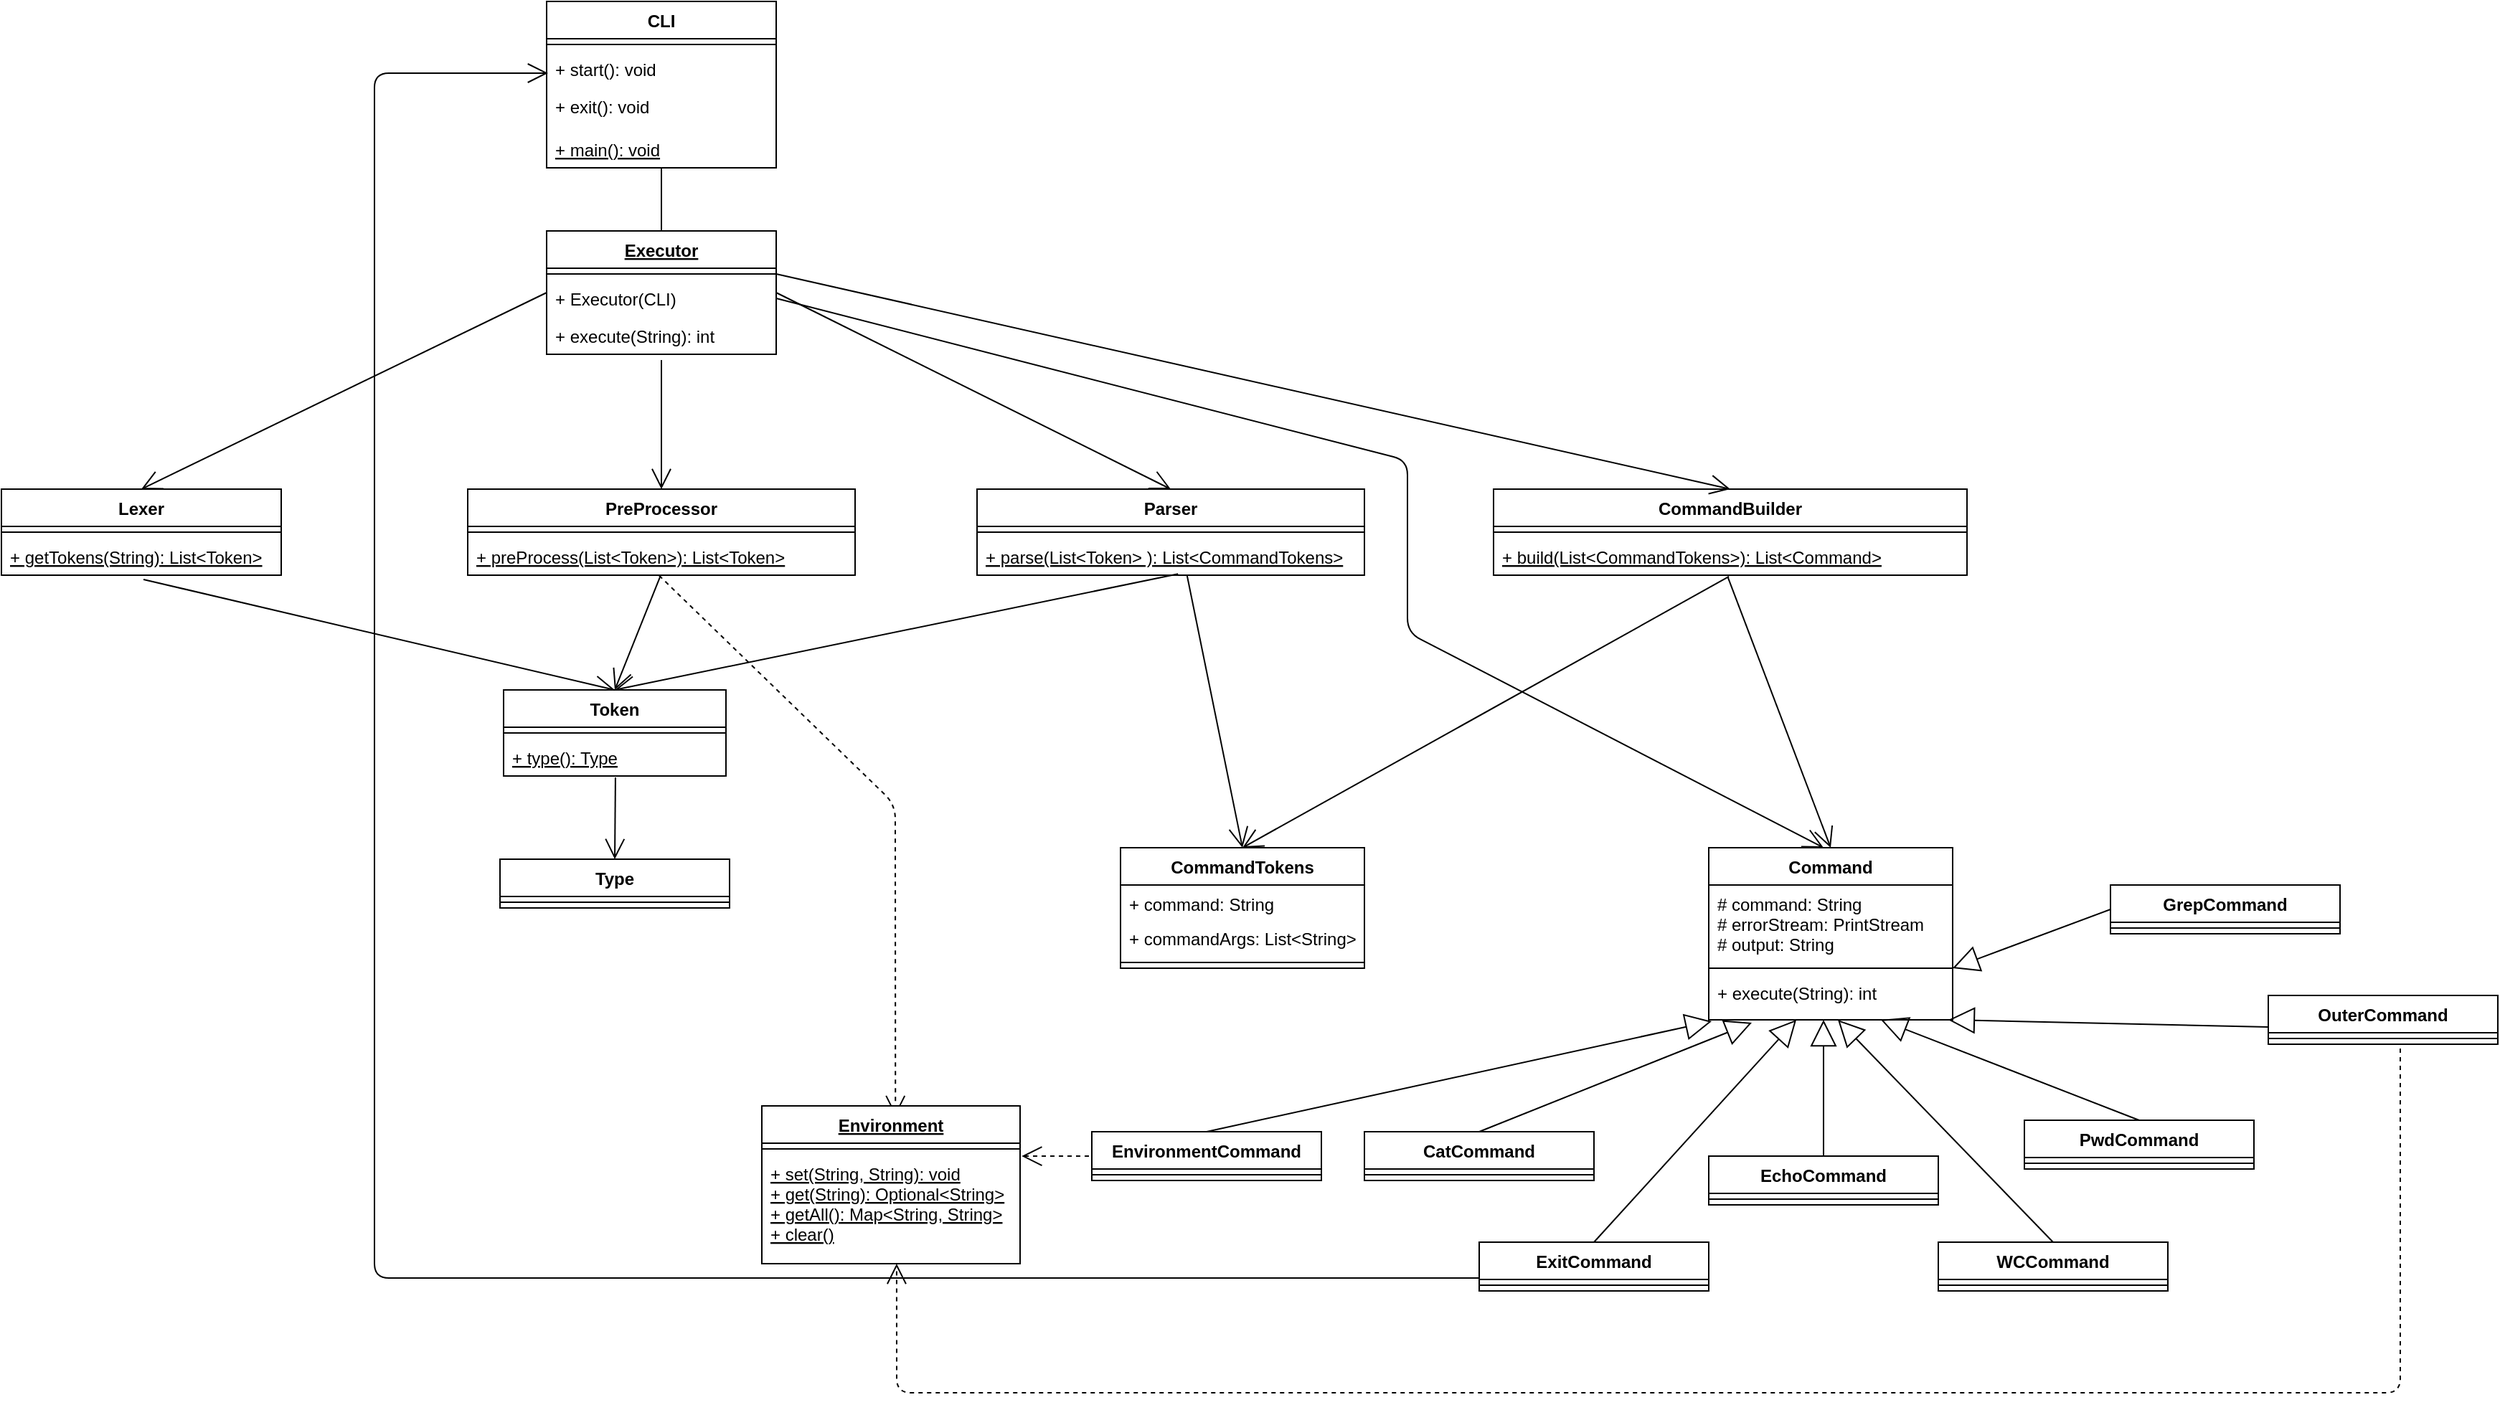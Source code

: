 <mxfile version="12.1.3" type="device" pages="1"><diagram id="m7jovGqwgmRbmWpPkbQR" name="Page-1"><mxGraphModel dx="955" dy="457" grid="1" gridSize="10" guides="1" tooltips="1" connect="1" arrows="1" fold="1" page="1" pageScale="1" pageWidth="827" pageHeight="1169" background="#FFFFFF" math="0" shadow="0"><root><mxCell id="0"/><mxCell id="1" parent="0"/><mxCell id="FxTRPJaBj3J0MsZUNtJq-18" value="" style="endArrow=open;endSize=12;html=1;exitX=0.516;exitY=1.088;exitDx=0;exitDy=0;exitPerimeter=0;entryX=0.5;entryY=0;entryDx=0;entryDy=0;" parent="1" target="_LZWj-OyF-npLLZG11Z0-57" edge="1"><mxGeometry width="160" relative="1" as="geometry"><mxPoint x="119.0" y="562.992" as="sourcePoint"/><mxPoint x="450.0" y="630" as="targetPoint"/></mxGeometry></mxCell><mxCell id="FxTRPJaBj3J0MsZUNtJq-19" value="" style="endArrow=open;endSize=12;html=1;exitX=0.498;exitY=1.009;exitDx=0;exitDy=0;exitPerimeter=0;entryX=0.5;entryY=0;entryDx=0;entryDy=0;" parent="1" source="_LZWj-OyF-npLLZG11Z0-34" target="_LZWj-OyF-npLLZG11Z0-57" edge="1"><mxGeometry x="-0.011" y="-61" width="160" relative="1" as="geometry"><mxPoint x="467.98" y="562.006" as="sourcePoint"/><mxPoint x="450.0" y="630" as="targetPoint"/><mxPoint as="offset"/></mxGeometry></mxCell><mxCell id="FxTRPJaBj3J0MsZUNtJq-20" value="" style="endArrow=open;endSize=12;html=1;exitX=0.519;exitY=0.967;exitDx=0;exitDy=0;exitPerimeter=0;entryX=0.5;entryY=0;entryDx=0;entryDy=0;" parent="1" source="_LZWj-OyF-npLLZG11Z0-38" target="_LZWj-OyF-npLLZG11Z0-57" edge="1"><mxGeometry x="-0.272" y="66" width="160" relative="1" as="geometry"><mxPoint x="844.88" y="558.878" as="sourcePoint"/><mxPoint x="450" y="630" as="targetPoint"/><mxPoint as="offset"/></mxGeometry></mxCell><mxCell id="FxTRPJaBj3J0MsZUNtJq-42" value="" style="endArrow=open;endSize=12;html=1;exitX=0.542;exitY=1;exitDx=0;exitDy=0;exitPerimeter=0;entryX=0.5;entryY=0;entryDx=0;entryDy=0;" parent="1" source="_LZWj-OyF-npLLZG11Z0-38" edge="1"><mxGeometry x="-0.08" y="81" width="160" relative="1" as="geometry"><mxPoint x="845.84" y="562.006" as="sourcePoint"/><mxPoint x="885.0" y="750" as="targetPoint"/><mxPoint as="offset"/></mxGeometry></mxCell><mxCell id="FxTRPJaBj3J0MsZUNtJq-43" value="" style="endArrow=open;endSize=12;html=1;exitX=0.497;exitY=1.029;exitDx=0;exitDy=0;exitPerimeter=0;entryX=0.5;entryY=0;entryDx=0;entryDy=0;" parent="1" edge="1"><mxGeometry x="0.016" y="-65" width="160" relative="1" as="geometry"><mxPoint x="1224.07" y="560.986" as="sourcePoint"/><mxPoint x="885.0" y="750" as="targetPoint"/><mxPoint as="offset"/></mxGeometry></mxCell><mxCell id="FxTRPJaBj3J0MsZUNtJq-44" value="Command" style="swimlane;fontStyle=1;align=center;verticalAlign=top;childLayout=stackLayout;horizontal=1;startSize=26;horizontalStack=0;resizeParent=1;resizeParentMax=0;resizeLast=0;collapsible=1;marginBottom=0;fillColor=none;" parent="1" vertex="1"><mxGeometry x="1210" y="750" width="170" height="120" as="geometry"/></mxCell><mxCell id="FxTRPJaBj3J0MsZUNtJq-45" value="# command: String&#10;# errorStream: PrintStream&#10;# output: String" style="text;strokeColor=none;fillColor=none;align=left;verticalAlign=top;spacingLeft=4;spacingRight=4;overflow=hidden;rotatable=0;points=[[0,0.5],[1,0.5]];portConstraint=eastwest;" parent="FxTRPJaBj3J0MsZUNtJq-44" vertex="1"><mxGeometry y="26" width="170" height="54" as="geometry"/></mxCell><mxCell id="FxTRPJaBj3J0MsZUNtJq-46" value="" style="line;strokeWidth=1;fillColor=none;align=left;verticalAlign=middle;spacingTop=-1;spacingLeft=3;spacingRight=3;rotatable=0;labelPosition=right;points=[];portConstraint=eastwest;" parent="FxTRPJaBj3J0MsZUNtJq-44" vertex="1"><mxGeometry y="80" width="170" height="8" as="geometry"/></mxCell><mxCell id="FxTRPJaBj3J0MsZUNtJq-47" value="+ execute(String): int" style="text;strokeColor=none;fillColor=none;align=left;verticalAlign=top;spacingLeft=4;spacingRight=4;overflow=hidden;rotatable=0;points=[[0,0.5],[1,0.5]];portConstraint=eastwest;" parent="FxTRPJaBj3J0MsZUNtJq-44" vertex="1"><mxGeometry y="88" width="170" height="32" as="geometry"/></mxCell><mxCell id="FxTRPJaBj3J0MsZUNtJq-48" value="" style="endArrow=open;endSize=12;html=1;exitX=0.494;exitY=1.029;exitDx=0;exitDy=0;exitPerimeter=0;entryX=0.5;entryY=0;entryDx=0;entryDy=0;" parent="1" target="FxTRPJaBj3J0MsZUNtJq-44" edge="1"><mxGeometry x="-0.293" y="-63" width="160" relative="1" as="geometry"><mxPoint x="1223.14" y="560.986" as="sourcePoint"/><mxPoint x="895" y="760" as="targetPoint"/><mxPoint x="1" as="offset"/></mxGeometry></mxCell><mxCell id="FxTRPJaBj3J0MsZUNtJq-55" value="" style="endArrow=block;endSize=16;endFill=0;html=1;exitX=0.5;exitY=0;exitDx=0;exitDy=0;" parent="1" source="_LZWj-OyF-npLLZG11Z0-86" edge="1"><mxGeometry x="1" y="-204" width="160" relative="1" as="geometry"><mxPoint x="1070" y="940" as="sourcePoint"/><mxPoint x="1240" y="872" as="targetPoint"/><mxPoint x="4" y="-1" as="offset"/></mxGeometry></mxCell><mxCell id="FxTRPJaBj3J0MsZUNtJq-56" value="" style="endArrow=block;endSize=16;endFill=0;html=1;exitX=0.5;exitY=0;exitDx=0;exitDy=0;" parent="1" edge="1"><mxGeometry x="-1" y="105" width="160" relative="1" as="geometry"><mxPoint x="1290.0" y="965" as="sourcePoint"/><mxPoint x="1290" y="870" as="targetPoint"/><mxPoint x="95" y="105" as="offset"/></mxGeometry></mxCell><mxCell id="FxTRPJaBj3J0MsZUNtJq-57" value="&lt;br&gt;" style="endArrow=block;endSize=16;endFill=0;html=1;exitX=0.5;exitY=0;exitDx=0;exitDy=0;" parent="1" edge="1"><mxGeometry x="-0.909" y="-50" width="160" relative="1" as="geometry"><mxPoint x="1510" y="940" as="sourcePoint"/><mxPoint x="1330" y="870" as="targetPoint"/><mxPoint as="offset"/></mxGeometry></mxCell><mxCell id="FxTRPJaBj3J0MsZUNtJq-58" value="" style="endArrow=block;endSize=16;endFill=0;html=1;exitX=0.5;exitY=0;exitDx=0;exitDy=0;" parent="1" edge="1"><mxGeometry x="-0.683" y="-144" width="160" relative="1" as="geometry"><mxPoint x="1450" y="1025" as="sourcePoint"/><mxPoint x="1300" y="870" as="targetPoint"/><mxPoint as="offset"/></mxGeometry></mxCell><mxCell id="FxTRPJaBj3J0MsZUNtJq-59" value="" style="endArrow=block;endSize=16;endFill=0;html=1;exitX=0.5;exitY=0;exitDx=0;exitDy=0;entryX=0.359;entryY=1;entryDx=0;entryDy=0;entryPerimeter=0;" parent="1" target="FxTRPJaBj3J0MsZUNtJq-47" edge="1"><mxGeometry x="-0.046" y="-132" width="160" relative="1" as="geometry"><mxPoint x="1130" y="1025" as="sourcePoint"/><mxPoint x="1300" y="870" as="targetPoint"/><mxPoint as="offset"/></mxGeometry></mxCell><mxCell id="FxTRPJaBj3J0MsZUNtJq-61" value="" style="endArrow=block;endSize=16;endFill=0;html=1;exitX=0.5;exitY=0;exitDx=0;exitDy=0;entryX=0.012;entryY=1.031;entryDx=0;entryDy=0;entryPerimeter=0;" parent="1" source="_LZWj-OyF-npLLZG11Z0-82" target="FxTRPJaBj3J0MsZUNtJq-47" edge="1"><mxGeometry x="-0.034" y="48" width="160" relative="1" as="geometry"><mxPoint x="858" y="940" as="sourcePoint"/><mxPoint x="1300" y="870" as="targetPoint"/><mxPoint as="offset"/></mxGeometry></mxCell><mxCell id="FxTRPJaBj3J0MsZUNtJq-65" value="" style="endArrow=open;endSize=12;html=1;exitX=0.494;exitY=1.009;exitDx=0;exitDy=0;exitPerimeter=0;entryX=0.457;entryY=-0.037;entryDx=0;entryDy=0;entryPerimeter=0;dashed=1;" parent="1" source="_LZWj-OyF-npLLZG11Z0-34" edge="1"><mxGeometry x="0.046" y="64" width="160" relative="1" as="geometry"><mxPoint x="466.94" y="560" as="sourcePoint"/><mxPoint x="643.12" y="937.04" as="targetPoint"/><Array as="points"><mxPoint x="643" y="720"/></Array><mxPoint x="-7" y="-30" as="offset"/></mxGeometry></mxCell><mxCell id="FxTRPJaBj3J0MsZUNtJq-66" value="" style="endArrow=open;endSize=12;dashed=1;html=1;entryX=1.007;entryY=-0.038;entryDx=0;entryDy=0;entryPerimeter=0;exitX=0;exitY=0.5;exitDx=0;exitDy=0;" parent="1" edge="1"><mxGeometry x="-0.658" y="45" width="160" relative="1" as="geometry"><mxPoint x="778" y="965" as="sourcePoint"/><mxPoint x="731.12" y="965.012" as="targetPoint"/><mxPoint as="offset"/></mxGeometry></mxCell><mxCell id="FxTRPJaBj3J0MsZUNtJq-67" value="" style="endArrow=open;endSize=12;dashed=1;html=1;entryX=0.522;entryY=1;entryDx=0;entryDy=0;entryPerimeter=0;" parent="1" edge="1" target="_LZWj-OyF-npLLZG11Z0-72"><mxGeometry x="-0.033" y="-50" width="160" relative="1" as="geometry"><mxPoint x="1692" y="890" as="sourcePoint"/><mxPoint x="644" y="1070" as="targetPoint"/><Array as="points"><mxPoint x="1692" y="1130"/><mxPoint x="1340" y="1130"/><mxPoint x="644" y="1130"/></Array><mxPoint as="offset"/></mxGeometry></mxCell><mxCell id="FxTRPJaBj3J0MsZUNtJq-68" value="" style="endArrow=block;endSize=16;endFill=0;html=1;exitX=0;exitY=0.5;exitDx=0;exitDy=0;entryX=0.982;entryY=1;entryDx=0;entryDy=0;entryPerimeter=0;" parent="1" target="FxTRPJaBj3J0MsZUNtJq-47" edge="1"><mxGeometry x="-0.29" y="37" width="160" relative="1" as="geometry"><mxPoint x="1600" y="875" as="sourcePoint"/><mxPoint x="1300" y="875" as="targetPoint"/><mxPoint as="offset"/></mxGeometry></mxCell><mxCell id="HFlTxh38Nv-X2GVESJxb-16" value="" style="endArrow=open;endSize=12;html=1;exitX=0;exitY=0.5;exitDx=0;exitDy=0;entryX=0.006;entryY=0.318;entryDx=0;entryDy=0;entryPerimeter=0;" parent="1" edge="1"><mxGeometry x="-0.658" y="45" width="160" relative="1" as="geometry"><mxPoint x="1050" y="1050" as="sourcePoint"/><mxPoint x="400.96" y="209.992" as="targetPoint"/><mxPoint as="offset"/><Array as="points"><mxPoint x="280" y="1050"/><mxPoint x="280" y="210"/></Array></mxGeometry></mxCell><mxCell id="_LZWj-OyF-npLLZG11Z0-1" value="CLI" style="swimlane;fontStyle=1;align=center;verticalAlign=top;childLayout=stackLayout;horizontal=1;startSize=26;horizontalStack=0;resizeParent=1;resizeParentMax=0;resizeLast=0;collapsible=1;marginBottom=0;" parent="1" vertex="1"><mxGeometry x="400" y="160" width="160" height="116" as="geometry"/></mxCell><mxCell id="_LZWj-OyF-npLLZG11Z0-3" value="" style="line;strokeWidth=1;fillColor=none;align=left;verticalAlign=middle;spacingTop=-1;spacingLeft=3;spacingRight=3;rotatable=0;labelPosition=right;points=[];portConstraint=eastwest;" parent="_LZWj-OyF-npLLZG11Z0-1" vertex="1"><mxGeometry y="26" width="160" height="8" as="geometry"/></mxCell><mxCell id="_LZWj-OyF-npLLZG11Z0-4" value="+ start(): void" style="text;strokeColor=none;fillColor=none;align=left;verticalAlign=top;spacingLeft=4;spacingRight=4;overflow=hidden;rotatable=0;points=[[0,0.5],[1,0.5]];portConstraint=eastwest;fontStyle=0" parent="_LZWj-OyF-npLLZG11Z0-1" vertex="1"><mxGeometry y="34" width="160" height="26" as="geometry"/></mxCell><mxCell id="_LZWj-OyF-npLLZG11Z0-19" value="+ exit(): void" style="text;strokeColor=none;fillColor=none;align=left;verticalAlign=top;spacingLeft=4;spacingRight=4;overflow=hidden;rotatable=0;points=[[0,0.5],[1,0.5]];portConstraint=eastwest;fontStyle=0" parent="_LZWj-OyF-npLLZG11Z0-1" vertex="1"><mxGeometry y="60" width="160" height="30" as="geometry"/></mxCell><mxCell id="_LZWj-OyF-npLLZG11Z0-18" value="+ main(): void" style="text;strokeColor=none;fillColor=none;align=left;verticalAlign=top;spacingLeft=4;spacingRight=4;overflow=hidden;rotatable=0;points=[[0,0.5],[1,0.5]];portConstraint=eastwest;fontStyle=4" parent="_LZWj-OyF-npLLZG11Z0-1" vertex="1"><mxGeometry y="90" width="160" height="26" as="geometry"/></mxCell><mxCell id="_LZWj-OyF-npLLZG11Z0-11" value="Executor" style="swimlane;fontStyle=5;align=center;verticalAlign=top;childLayout=stackLayout;horizontal=1;startSize=26;horizontalStack=0;resizeParent=1;resizeParentMax=0;resizeLast=0;collapsible=1;marginBottom=0;" parent="1" vertex="1"><mxGeometry x="400" y="320" width="160" height="86" as="geometry"/></mxCell><mxCell id="_LZWj-OyF-npLLZG11Z0-12" value="" style="line;strokeWidth=1;fillColor=none;align=left;verticalAlign=middle;spacingTop=-1;spacingLeft=3;spacingRight=3;rotatable=0;labelPosition=right;points=[];portConstraint=eastwest;" parent="_LZWj-OyF-npLLZG11Z0-11" vertex="1"><mxGeometry y="26" width="160" height="8" as="geometry"/></mxCell><mxCell id="_LZWj-OyF-npLLZG11Z0-13" value="+ Executor(CLI)" style="text;strokeColor=none;fillColor=none;align=left;verticalAlign=top;spacingLeft=4;spacingRight=4;overflow=hidden;rotatable=0;points=[[0,0.5],[1,0.5]];portConstraint=eastwest;fontStyle=0" parent="_LZWj-OyF-npLLZG11Z0-11" vertex="1"><mxGeometry y="34" width="160" height="26" as="geometry"/></mxCell><mxCell id="_LZWj-OyF-npLLZG11Z0-51" value="+ execute(String): int" style="text;strokeColor=none;fillColor=none;align=left;verticalAlign=top;spacingLeft=4;spacingRight=4;overflow=hidden;rotatable=0;points=[[0,0.5],[1,0.5]];portConstraint=eastwest;fontStyle=0" parent="_LZWj-OyF-npLLZG11Z0-11" vertex="1"><mxGeometry y="60" width="160" height="26" as="geometry"/></mxCell><mxCell id="_LZWj-OyF-npLLZG11Z0-24" value="" style="endArrow=none;html=1;edgeStyle=orthogonalEdgeStyle;exitX=0.5;exitY=1;exitDx=0;exitDy=0;" parent="1" source="_LZWj-OyF-npLLZG11Z0-1" edge="1"><mxGeometry relative="1" as="geometry"><mxPoint x="500" y="439.5" as="sourcePoint"/><mxPoint x="480" y="320" as="targetPoint"/></mxGeometry></mxCell><mxCell id="_LZWj-OyF-npLLZG11Z0-27" value="Lexer" style="swimlane;fontStyle=1;align=center;verticalAlign=top;childLayout=stackLayout;horizontal=1;startSize=26;horizontalStack=0;resizeParent=1;resizeParentMax=0;resizeLast=0;collapsible=1;marginBottom=0;" parent="1" vertex="1"><mxGeometry x="20" y="500" width="195" height="60" as="geometry"/></mxCell><mxCell id="_LZWj-OyF-npLLZG11Z0-29" value="" style="line;strokeWidth=1;fillColor=none;align=left;verticalAlign=middle;spacingTop=-1;spacingLeft=3;spacingRight=3;rotatable=0;labelPosition=right;points=[];portConstraint=eastwest;" parent="_LZWj-OyF-npLLZG11Z0-27" vertex="1"><mxGeometry y="26" width="195" height="8" as="geometry"/></mxCell><mxCell id="_LZWj-OyF-npLLZG11Z0-30" value="+ getTokens(String): List&lt;Token&gt;" style="text;strokeColor=none;fillColor=none;align=left;verticalAlign=top;spacingLeft=4;spacingRight=4;overflow=hidden;rotatable=0;points=[[0,0.5],[1,0.5]];portConstraint=eastwest;fontStyle=4" parent="_LZWj-OyF-npLLZG11Z0-27" vertex="1"><mxGeometry y="34" width="195" height="26" as="geometry"/></mxCell><mxCell id="_LZWj-OyF-npLLZG11Z0-31" value="" style="endArrow=open;endSize=12;html=1;exitX=0;exitY=0.5;exitDx=0;exitDy=0;entryX=0.5;entryY=0;entryDx=0;entryDy=0;" parent="1" source="_LZWj-OyF-npLLZG11Z0-11" target="_LZWj-OyF-npLLZG11Z0-27" edge="1"><mxGeometry width="160" relative="1" as="geometry"><mxPoint x="110" y="370" as="sourcePoint"/><mxPoint x="270" y="370" as="targetPoint"/></mxGeometry></mxCell><mxCell id="_LZWj-OyF-npLLZG11Z0-32" value="PreProcessor" style="swimlane;fontStyle=1;align=center;verticalAlign=top;childLayout=stackLayout;horizontal=1;startSize=26;horizontalStack=0;resizeParent=1;resizeParentMax=0;resizeLast=0;collapsible=1;marginBottom=0;" parent="1" vertex="1"><mxGeometry x="345" y="500" width="270" height="60" as="geometry"/></mxCell><mxCell id="_LZWj-OyF-npLLZG11Z0-33" value="" style="line;strokeWidth=1;fillColor=none;align=left;verticalAlign=middle;spacingTop=-1;spacingLeft=3;spacingRight=3;rotatable=0;labelPosition=right;points=[];portConstraint=eastwest;" parent="_LZWj-OyF-npLLZG11Z0-32" vertex="1"><mxGeometry y="26" width="270" height="8" as="geometry"/></mxCell><mxCell id="_LZWj-OyF-npLLZG11Z0-34" value="+ preProcess(List&lt;Token&gt;): List&lt;Token&gt;" style="text;strokeColor=none;fillColor=none;align=left;verticalAlign=top;spacingLeft=4;spacingRight=4;overflow=hidden;rotatable=0;points=[[0,0.5],[1,0.5]];portConstraint=eastwest;fontStyle=4" parent="_LZWj-OyF-npLLZG11Z0-32" vertex="1"><mxGeometry y="34" width="270" height="26" as="geometry"/></mxCell><mxCell id="_LZWj-OyF-npLLZG11Z0-35" value="" style="endArrow=open;endSize=12;html=1;entryX=0.5;entryY=0;entryDx=0;entryDy=0;" parent="1" target="_LZWj-OyF-npLLZG11Z0-32" edge="1"><mxGeometry width="160" relative="1" as="geometry"><mxPoint x="480" y="410" as="sourcePoint"/><mxPoint x="127.5" y="510" as="targetPoint"/></mxGeometry></mxCell><mxCell id="_LZWj-OyF-npLLZG11Z0-36" value="Parser" style="swimlane;fontStyle=1;align=center;verticalAlign=top;childLayout=stackLayout;horizontal=1;startSize=26;horizontalStack=0;resizeParent=1;resizeParentMax=0;resizeLast=0;collapsible=1;marginBottom=0;" parent="1" vertex="1"><mxGeometry x="700" y="500" width="270" height="60" as="geometry"/></mxCell><mxCell id="_LZWj-OyF-npLLZG11Z0-37" value="" style="line;strokeWidth=1;fillColor=none;align=left;verticalAlign=middle;spacingTop=-1;spacingLeft=3;spacingRight=3;rotatable=0;labelPosition=right;points=[];portConstraint=eastwest;" parent="_LZWj-OyF-npLLZG11Z0-36" vertex="1"><mxGeometry y="26" width="270" height="8" as="geometry"/></mxCell><mxCell id="_LZWj-OyF-npLLZG11Z0-38" value="+ parse(List&lt;Token&gt; ): List&lt;CommandTokens&gt;" style="text;strokeColor=none;fillColor=none;align=left;verticalAlign=top;spacingLeft=4;spacingRight=4;overflow=hidden;rotatable=0;points=[[0,0.5],[1,0.5]];portConstraint=eastwest;fontStyle=4" parent="_LZWj-OyF-npLLZG11Z0-36" vertex="1"><mxGeometry y="34" width="270" height="26" as="geometry"/></mxCell><mxCell id="_LZWj-OyF-npLLZG11Z0-39" value="" style="endArrow=open;endSize=12;html=1;exitX=1;exitY=0.5;exitDx=0;exitDy=0;entryX=0.5;entryY=0;entryDx=0;entryDy=0;" parent="1" source="_LZWj-OyF-npLLZG11Z0-11" target="_LZWj-OyF-npLLZG11Z0-36" edge="1"><mxGeometry width="160" relative="1" as="geometry"><mxPoint x="490.32" y="391.196" as="sourcePoint"/><mxPoint x="840" y="490" as="targetPoint"/></mxGeometry></mxCell><mxCell id="_LZWj-OyF-npLLZG11Z0-40" value="CommandBuilder" style="swimlane;fontStyle=1;align=center;verticalAlign=top;childLayout=stackLayout;horizontal=1;startSize=26;horizontalStack=0;resizeParent=1;resizeParentMax=0;resizeLast=0;collapsible=1;marginBottom=0;" parent="1" vertex="1"><mxGeometry x="1060" y="500" width="330" height="60" as="geometry"/></mxCell><mxCell id="_LZWj-OyF-npLLZG11Z0-41" value="" style="line;strokeWidth=1;fillColor=none;align=left;verticalAlign=middle;spacingTop=-1;spacingLeft=3;spacingRight=3;rotatable=0;labelPosition=right;points=[];portConstraint=eastwest;" parent="_LZWj-OyF-npLLZG11Z0-40" vertex="1"><mxGeometry y="26" width="330" height="8" as="geometry"/></mxCell><mxCell id="_LZWj-OyF-npLLZG11Z0-42" value="+ build(List&lt;CommandTokens&gt;): List&lt;Command&gt;" style="text;strokeColor=none;fillColor=none;align=left;verticalAlign=top;spacingLeft=4;spacingRight=4;overflow=hidden;rotatable=0;points=[[0,0.5],[1,0.5]];portConstraint=eastwest;fontStyle=4" parent="_LZWj-OyF-npLLZG11Z0-40" vertex="1"><mxGeometry y="34" width="330" height="26" as="geometry"/></mxCell><mxCell id="_LZWj-OyF-npLLZG11Z0-43" value="" style="endArrow=open;endSize=12;html=1;entryX=0.5;entryY=0;entryDx=0;entryDy=0;" parent="1" target="_LZWj-OyF-npLLZG11Z0-40" edge="1"><mxGeometry width="160" relative="1" as="geometry"><mxPoint x="560" y="350" as="sourcePoint"/><mxPoint x="1010" y="470" as="targetPoint"/></mxGeometry></mxCell><mxCell id="_LZWj-OyF-npLLZG11Z0-44" value="CommandTokens" style="swimlane;fontStyle=1;align=center;verticalAlign=top;childLayout=stackLayout;horizontal=1;startSize=26;horizontalStack=0;resizeParent=1;resizeParentMax=0;resizeLast=0;collapsible=1;marginBottom=0;" parent="1" vertex="1"><mxGeometry x="800" y="750" width="170" height="84" as="geometry"/></mxCell><mxCell id="_LZWj-OyF-npLLZG11Z0-45" value="+ command: String&#10;" style="text;strokeColor=none;fillColor=none;align=left;verticalAlign=top;spacingLeft=4;spacingRight=4;overflow=hidden;rotatable=0;points=[[0,0.5],[1,0.5]];portConstraint=eastwest;" parent="_LZWj-OyF-npLLZG11Z0-44" vertex="1"><mxGeometry y="26" width="170" height="24" as="geometry"/></mxCell><mxCell id="_LZWj-OyF-npLLZG11Z0-49" value="+ commandArgs: List&lt;String&gt;&#10;" style="text;strokeColor=none;fillColor=none;align=left;verticalAlign=top;spacingLeft=4;spacingRight=4;overflow=hidden;rotatable=0;points=[[0,0.5],[1,0.5]];portConstraint=eastwest;" parent="_LZWj-OyF-npLLZG11Z0-44" vertex="1"><mxGeometry y="50" width="170" height="26" as="geometry"/></mxCell><mxCell id="_LZWj-OyF-npLLZG11Z0-46" value="" style="line;strokeWidth=1;fillColor=none;align=left;verticalAlign=middle;spacingTop=-1;spacingLeft=3;spacingRight=3;rotatable=0;labelPosition=right;points=[];portConstraint=eastwest;" parent="_LZWj-OyF-npLLZG11Z0-44" vertex="1"><mxGeometry y="76" width="170" height="8" as="geometry"/></mxCell><mxCell id="_LZWj-OyF-npLLZG11Z0-57" value="Token" style="swimlane;fontStyle=1;align=center;verticalAlign=top;childLayout=stackLayout;horizontal=1;startSize=26;horizontalStack=0;resizeParent=1;resizeParentMax=0;resizeLast=0;collapsible=1;marginBottom=0;" parent="1" vertex="1"><mxGeometry x="370" y="640" width="155" height="60" as="geometry"/></mxCell><mxCell id="_LZWj-OyF-npLLZG11Z0-58" value="" style="line;strokeWidth=1;fillColor=none;align=left;verticalAlign=middle;spacingTop=-1;spacingLeft=3;spacingRight=3;rotatable=0;labelPosition=right;points=[];portConstraint=eastwest;" parent="_LZWj-OyF-npLLZG11Z0-57" vertex="1"><mxGeometry y="26" width="155" height="8" as="geometry"/></mxCell><mxCell id="_LZWj-OyF-npLLZG11Z0-59" value="+ type(): Type" style="text;strokeColor=none;fillColor=none;align=left;verticalAlign=top;spacingLeft=4;spacingRight=4;overflow=hidden;rotatable=0;points=[[0,0.5],[1,0.5]];portConstraint=eastwest;fontStyle=4" parent="_LZWj-OyF-npLLZG11Z0-57" vertex="1"><mxGeometry y="34" width="155" height="26" as="geometry"/></mxCell><mxCell id="_LZWj-OyF-npLLZG11Z0-60" value="" style="endArrow=open;endSize=12;html=1;exitX=1;exitY=0.5;exitDx=0;exitDy=0;" parent="1" source="_LZWj-OyF-npLLZG11Z0-13" edge="1"><mxGeometry width="160" relative="1" as="geometry"><mxPoint x="640" y="300" as="sourcePoint"/><mxPoint x="1290" y="750" as="targetPoint"/><Array as="points"><mxPoint x="1000" y="480"/><mxPoint x="1000" y="600"/></Array></mxGeometry></mxCell><mxCell id="_LZWj-OyF-npLLZG11Z0-69" value="Environment" style="swimlane;fontStyle=5;align=center;verticalAlign=top;childLayout=stackLayout;horizontal=1;startSize=26;horizontalStack=0;resizeParent=1;resizeParentMax=0;resizeLast=0;collapsible=1;marginBottom=0;" parent="1" vertex="1"><mxGeometry x="550" y="930" width="180" height="110" as="geometry"/></mxCell><mxCell id="_LZWj-OyF-npLLZG11Z0-71" value="" style="line;strokeWidth=1;fillColor=none;align=left;verticalAlign=middle;spacingTop=-1;spacingLeft=3;spacingRight=3;rotatable=0;labelPosition=right;points=[];portConstraint=eastwest;" parent="_LZWj-OyF-npLLZG11Z0-69" vertex="1"><mxGeometry y="26" width="180" height="8" as="geometry"/></mxCell><mxCell id="_LZWj-OyF-npLLZG11Z0-72" value="+ set(String, String): void&#10;+ get(String): Optional&lt;String&gt;&#10;+ getAll(): Map&lt;String, String&gt;&#10;+ clear()" style="text;strokeColor=none;fillColor=none;align=left;verticalAlign=top;spacingLeft=4;spacingRight=4;overflow=hidden;rotatable=0;points=[[0,0.5],[1,0.5]];portConstraint=eastwest;fontStyle=4" parent="_LZWj-OyF-npLLZG11Z0-69" vertex="1"><mxGeometry y="34" width="180" height="76" as="geometry"/></mxCell><mxCell id="_LZWj-OyF-npLLZG11Z0-82" value="EnvironmentCommand" style="swimlane;fontStyle=1;align=center;verticalAlign=top;childLayout=stackLayout;horizontal=1;startSize=26;horizontalStack=0;resizeParent=1;resizeParentMax=0;resizeLast=0;collapsible=1;marginBottom=0;" parent="1" vertex="1"><mxGeometry x="780" y="948" width="160" height="34" as="geometry"/></mxCell><mxCell id="_LZWj-OyF-npLLZG11Z0-84" value="" style="line;strokeWidth=1;fillColor=none;align=left;verticalAlign=middle;spacingTop=-1;spacingLeft=3;spacingRight=3;rotatable=0;labelPosition=right;points=[];portConstraint=eastwest;" parent="_LZWj-OyF-npLLZG11Z0-82" vertex="1"><mxGeometry y="26" width="160" height="8" as="geometry"/></mxCell><mxCell id="_LZWj-OyF-npLLZG11Z0-86" value="CatCommand" style="swimlane;fontStyle=1;align=center;verticalAlign=top;childLayout=stackLayout;horizontal=1;startSize=26;horizontalStack=0;resizeParent=1;resizeParentMax=0;resizeLast=0;collapsible=1;marginBottom=0;" parent="1" vertex="1"><mxGeometry x="970" y="948" width="160" height="34" as="geometry"/></mxCell><mxCell id="_LZWj-OyF-npLLZG11Z0-87" value="" style="line;strokeWidth=1;fillColor=none;align=left;verticalAlign=middle;spacingTop=-1;spacingLeft=3;spacingRight=3;rotatable=0;labelPosition=right;points=[];portConstraint=eastwest;" parent="_LZWj-OyF-npLLZG11Z0-86" vertex="1"><mxGeometry y="26" width="160" height="8" as="geometry"/></mxCell><mxCell id="_LZWj-OyF-npLLZG11Z0-88" value="ExitCommand" style="swimlane;fontStyle=1;align=center;verticalAlign=top;childLayout=stackLayout;horizontal=1;startSize=26;horizontalStack=0;resizeParent=1;resizeParentMax=0;resizeLast=0;collapsible=1;marginBottom=0;" parent="1" vertex="1"><mxGeometry x="1050" y="1025" width="160" height="34" as="geometry"/></mxCell><mxCell id="_LZWj-OyF-npLLZG11Z0-89" value="" style="line;strokeWidth=1;fillColor=none;align=left;verticalAlign=middle;spacingTop=-1;spacingLeft=3;spacingRight=3;rotatable=0;labelPosition=right;points=[];portConstraint=eastwest;" parent="_LZWj-OyF-npLLZG11Z0-88" vertex="1"><mxGeometry y="26" width="160" height="8" as="geometry"/></mxCell><mxCell id="_LZWj-OyF-npLLZG11Z0-90" value="EchoCommand" style="swimlane;fontStyle=1;align=center;verticalAlign=top;childLayout=stackLayout;horizontal=1;startSize=26;horizontalStack=0;resizeParent=1;resizeParentMax=0;resizeLast=0;collapsible=1;marginBottom=0;" parent="1" vertex="1"><mxGeometry x="1210" y="965" width="160" height="34" as="geometry"/></mxCell><mxCell id="_LZWj-OyF-npLLZG11Z0-91" value="" style="line;strokeWidth=1;fillColor=none;align=left;verticalAlign=middle;spacingTop=-1;spacingLeft=3;spacingRight=3;rotatable=0;labelPosition=right;points=[];portConstraint=eastwest;" parent="_LZWj-OyF-npLLZG11Z0-90" vertex="1"><mxGeometry y="26" width="160" height="8" as="geometry"/></mxCell><mxCell id="_LZWj-OyF-npLLZG11Z0-92" value="WCCommand" style="swimlane;fontStyle=1;align=center;verticalAlign=top;childLayout=stackLayout;horizontal=1;startSize=26;horizontalStack=0;resizeParent=1;resizeParentMax=0;resizeLast=0;collapsible=1;marginBottom=0;" parent="1" vertex="1"><mxGeometry x="1370" y="1025" width="160" height="34" as="geometry"/></mxCell><mxCell id="_LZWj-OyF-npLLZG11Z0-93" value="" style="line;strokeWidth=1;fillColor=none;align=left;verticalAlign=middle;spacingTop=-1;spacingLeft=3;spacingRight=3;rotatable=0;labelPosition=right;points=[];portConstraint=eastwest;" parent="_LZWj-OyF-npLLZG11Z0-92" vertex="1"><mxGeometry y="26" width="160" height="8" as="geometry"/></mxCell><mxCell id="_LZWj-OyF-npLLZG11Z0-94" value="PwdCommand" style="swimlane;fontStyle=1;align=center;verticalAlign=top;childLayout=stackLayout;horizontal=1;startSize=26;horizontalStack=0;resizeParent=1;resizeParentMax=0;resizeLast=0;collapsible=1;marginBottom=0;" parent="1" vertex="1"><mxGeometry x="1430" y="940" width="160" height="34" as="geometry"/></mxCell><mxCell id="_LZWj-OyF-npLLZG11Z0-95" value="" style="line;strokeWidth=1;fillColor=none;align=left;verticalAlign=middle;spacingTop=-1;spacingLeft=3;spacingRight=3;rotatable=0;labelPosition=right;points=[];portConstraint=eastwest;" parent="_LZWj-OyF-npLLZG11Z0-94" vertex="1"><mxGeometry y="26" width="160" height="8" as="geometry"/></mxCell><mxCell id="_LZWj-OyF-npLLZG11Z0-96" value="OuterCommand" style="swimlane;fontStyle=1;align=center;verticalAlign=top;childLayout=stackLayout;horizontal=1;startSize=26;horizontalStack=0;resizeParent=1;resizeParentMax=0;resizeLast=0;collapsible=1;marginBottom=0;" parent="1" vertex="1"><mxGeometry x="1600" y="853" width="160" height="34" as="geometry"/></mxCell><mxCell id="_LZWj-OyF-npLLZG11Z0-97" value="" style="line;strokeWidth=1;fillColor=none;align=left;verticalAlign=middle;spacingTop=-1;spacingLeft=3;spacingRight=3;rotatable=0;labelPosition=right;points=[];portConstraint=eastwest;" parent="_LZWj-OyF-npLLZG11Z0-96" vertex="1"><mxGeometry y="26" width="160" height="8" as="geometry"/></mxCell><mxCell id="nq9CZ-g-oPxMweOMUV2r-1" value="Type" style="swimlane;fontStyle=1;align=center;verticalAlign=top;childLayout=stackLayout;horizontal=1;startSize=26;horizontalStack=0;resizeParent=1;resizeParentMax=0;resizeLast=0;collapsible=1;marginBottom=0;" vertex="1" parent="1"><mxGeometry x="367.5" y="758" width="160" height="34" as="geometry"/></mxCell><mxCell id="nq9CZ-g-oPxMweOMUV2r-3" value="" style="line;strokeWidth=1;fillColor=none;align=left;verticalAlign=middle;spacingTop=-1;spacingLeft=3;spacingRight=3;rotatable=0;labelPosition=right;points=[];portConstraint=eastwest;" vertex="1" parent="nq9CZ-g-oPxMweOMUV2r-1"><mxGeometry y="26" width="160" height="8" as="geometry"/></mxCell><mxCell id="nq9CZ-g-oPxMweOMUV2r-5" value="" style="endArrow=open;endSize=12;html=1;exitX=0.503;exitY=1.038;exitDx=0;exitDy=0;exitPerimeter=0;entryX=0.5;entryY=0;entryDx=0;entryDy=0;" edge="1" parent="1" source="_LZWj-OyF-npLLZG11Z0-59" target="nq9CZ-g-oPxMweOMUV2r-1"><mxGeometry x="-0.011" y="-61" width="160" relative="1" as="geometry"><mxPoint x="361.96" y="720.234" as="sourcePoint"/><mxPoint x="330" y="800" as="targetPoint"/><mxPoint as="offset"/></mxGeometry></mxCell><mxCell id="nq9CZ-g-oPxMweOMUV2r-6" value="GrepCommand" style="swimlane;fontStyle=1;align=center;verticalAlign=top;childLayout=stackLayout;horizontal=1;startSize=26;horizontalStack=0;resizeParent=1;resizeParentMax=0;resizeLast=0;collapsible=1;marginBottom=0;" vertex="1" parent="1"><mxGeometry x="1490" y="776" width="160" height="34" as="geometry"/></mxCell><mxCell id="nq9CZ-g-oPxMweOMUV2r-7" value="" style="line;strokeWidth=1;fillColor=none;align=left;verticalAlign=middle;spacingTop=-1;spacingLeft=3;spacingRight=3;rotatable=0;labelPosition=right;points=[];portConstraint=eastwest;" vertex="1" parent="nq9CZ-g-oPxMweOMUV2r-6"><mxGeometry y="26" width="160" height="8" as="geometry"/></mxCell><mxCell id="nq9CZ-g-oPxMweOMUV2r-8" value="" style="endArrow=block;endSize=16;endFill=0;html=1;exitX=0;exitY=0.5;exitDx=0;exitDy=0;entryX=0.982;entryY=1;entryDx=0;entryDy=0;entryPerimeter=0;" edge="1" parent="1" source="nq9CZ-g-oPxMweOMUV2r-6"><mxGeometry x="-0.29" y="37" width="160" relative="1" as="geometry"><mxPoint x="1603" y="839" as="sourcePoint"/><mxPoint x="1379.94" y="834" as="targetPoint"/><mxPoint as="offset"/></mxGeometry></mxCell></root></mxGraphModel></diagram></mxfile>